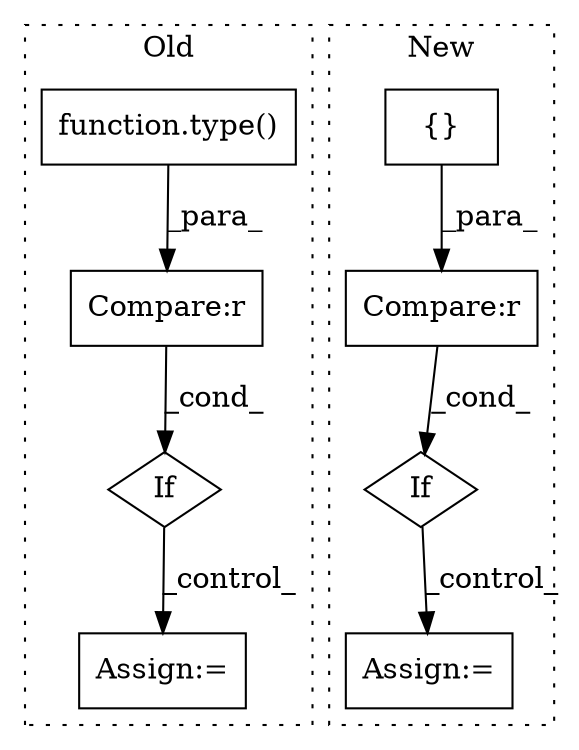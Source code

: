 digraph G {
subgraph cluster0 {
1 [label="function.type()" a="75" s="2329,2338" l="5,1" shape="box"];
3 [label="Compare:r" a="40" s="2329" l="18" shape="box"];
4 [label="Assign:=" a="68" s="2369" l="3" shape="box"];
5 [label="If" a="96" s="2326" l="3" shape="diamond"];
label = "Old";
style="dotted";
}
subgraph cluster1 {
2 [label="{}" a="95" s="1639,1640" l="2,1" shape="box"];
6 [label="Assign:=" a="68" s="1811" l="3" shape="box"];
7 [label="If" a="96" s="1756" l="3" shape="diamond"];
8 [label="Compare:r" a="40" s="1759" l="20" shape="box"];
label = "New";
style="dotted";
}
1 -> 3 [label="_para_"];
2 -> 8 [label="_para_"];
3 -> 5 [label="_cond_"];
5 -> 4 [label="_control_"];
7 -> 6 [label="_control_"];
8 -> 7 [label="_cond_"];
}
